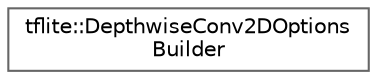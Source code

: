 digraph "Graphical Class Hierarchy"
{
 // LATEX_PDF_SIZE
  bgcolor="transparent";
  edge [fontname=Helvetica,fontsize=10,labelfontname=Helvetica,labelfontsize=10];
  node [fontname=Helvetica,fontsize=10,shape=box,height=0.2,width=0.4];
  rankdir="LR";
  Node0 [id="Node000000",label="tflite::DepthwiseConv2DOptions\lBuilder",height=0.2,width=0.4,color="grey40", fillcolor="white", style="filled",URL="$structtflite_1_1_depthwise_conv2_d_options_builder.html",tooltip=" "];
}
